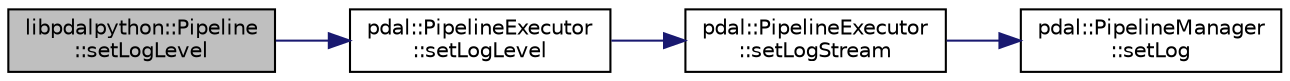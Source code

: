digraph "libpdalpython::Pipeline::setLogLevel"
{
  edge [fontname="Helvetica",fontsize="10",labelfontname="Helvetica",labelfontsize="10"];
  node [fontname="Helvetica",fontsize="10",shape=record];
  rankdir="LR";
  Node1 [label="libpdalpython::Pipeline\l::setLogLevel",height=0.2,width=0.4,color="black", fillcolor="grey75", style="filled", fontcolor="black"];
  Node1 -> Node2 [color="midnightblue",fontsize="10",style="solid",fontname="Helvetica"];
  Node2 [label="pdal::PipelineExecutor\l::setLogLevel",height=0.2,width=0.4,color="black", fillcolor="white", style="filled",URL="$classpdal_1_1PipelineExecutor.html#a51010616986e1ae31d66a949be3d85a6"];
  Node2 -> Node3 [color="midnightblue",fontsize="10",style="solid",fontname="Helvetica"];
  Node3 [label="pdal::PipelineExecutor\l::setLogStream",height=0.2,width=0.4,color="black", fillcolor="white", style="filled",URL="$classpdal_1_1PipelineExecutor.html#a86ef5fea4e9325bdd7d4f11a76bb05ed"];
  Node3 -> Node4 [color="midnightblue",fontsize="10",style="solid",fontname="Helvetica"];
  Node4 [label="pdal::PipelineManager\l::setLog",height=0.2,width=0.4,color="black", fillcolor="white", style="filled",URL="$classpdal_1_1PipelineManager.html#a2f000535752f8a20e2b7355515bbc0d5"];
}
